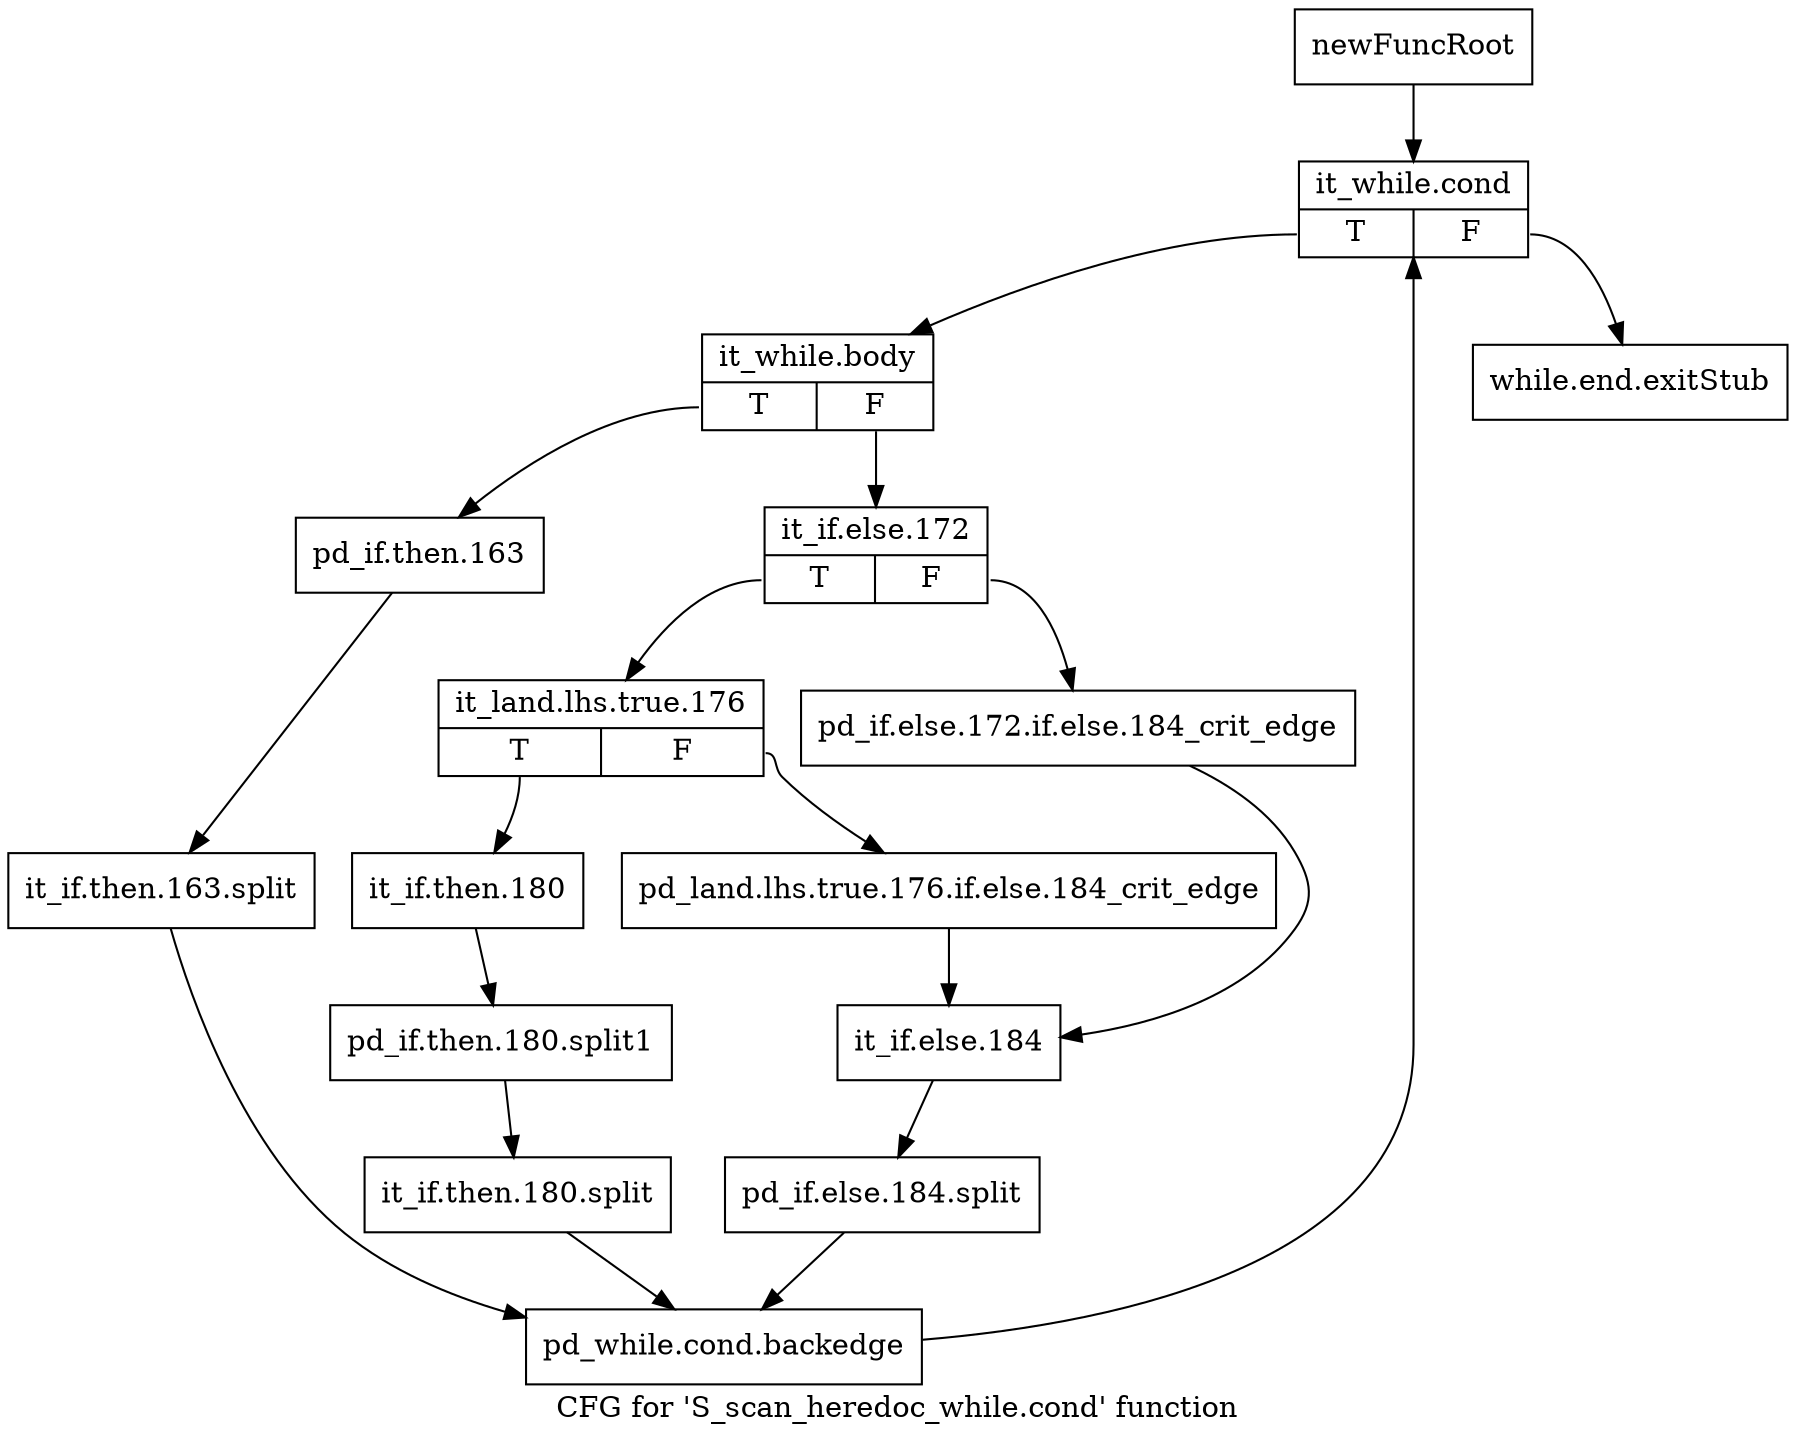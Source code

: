 digraph "CFG for 'S_scan_heredoc_while.cond' function" {
	label="CFG for 'S_scan_heredoc_while.cond' function";

	Node0x578a970 [shape=record,label="{newFuncRoot}"];
	Node0x578a970 -> Node0x578ae20;
	Node0x578a9c0 [shape=record,label="{while.end.exitStub}"];
	Node0x578ae20 [shape=record,label="{it_while.cond|{<s0>T|<s1>F}}"];
	Node0x578ae20:s0 -> Node0x578ae70;
	Node0x578ae20:s1 -> Node0x578a9c0;
	Node0x578ae70 [shape=record,label="{it_while.body|{<s0>T|<s1>F}}"];
	Node0x578ae70:s0 -> Node0x578b0a0;
	Node0x578ae70:s1 -> Node0x578aec0;
	Node0x578aec0 [shape=record,label="{it_if.else.172|{<s0>T|<s1>F}}"];
	Node0x578aec0:s0 -> Node0x578af60;
	Node0x578aec0:s1 -> Node0x578af10;
	Node0x578af10 [shape=record,label="{pd_if.else.172.if.else.184_crit_edge}"];
	Node0x578af10 -> Node0x578b000;
	Node0x578af60 [shape=record,label="{it_land.lhs.true.176|{<s0>T|<s1>F}}"];
	Node0x578af60:s0 -> Node0x578b050;
	Node0x578af60:s1 -> Node0x578afb0;
	Node0x578afb0 [shape=record,label="{pd_land.lhs.true.176.if.else.184_crit_edge}"];
	Node0x578afb0 -> Node0x578b000;
	Node0x578b000 [shape=record,label="{it_if.else.184}"];
	Node0x578b000 -> Node0x6781da0;
	Node0x6781da0 [shape=record,label="{pd_if.else.184.split}"];
	Node0x6781da0 -> Node0x578b0f0;
	Node0x578b050 [shape=record,label="{it_if.then.180}"];
	Node0x578b050 -> Node0x6ddd8f0;
	Node0x6ddd8f0 [shape=record,label="{pd_if.then.180.split1}"];
	Node0x6ddd8f0 -> Node0x6dba240;
	Node0x6dba240 [shape=record,label="{it_if.then.180.split}"];
	Node0x6dba240 -> Node0x578b0f0;
	Node0x578b0a0 [shape=record,label="{pd_if.then.163}"];
	Node0x578b0a0 -> Node0x6da6130;
	Node0x6da6130 [shape=record,label="{it_if.then.163.split}"];
	Node0x6da6130 -> Node0x578b0f0;
	Node0x578b0f0 [shape=record,label="{pd_while.cond.backedge}"];
	Node0x578b0f0 -> Node0x578ae20;
}
